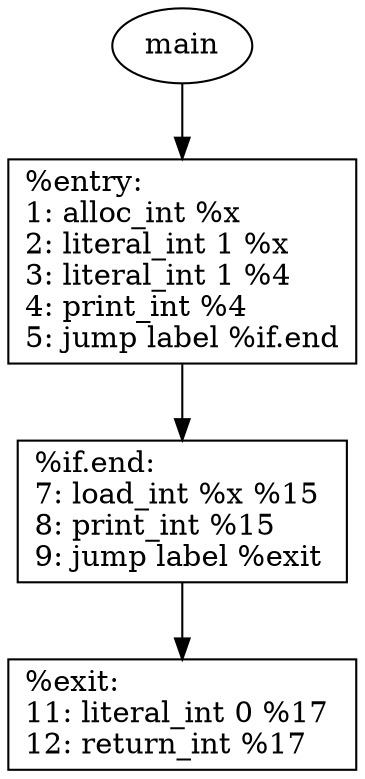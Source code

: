 digraph g {
	node [shape=record]
	main [shape=ellipse]
	main -> "%entry"
	"%entry" [label="{%entry:\l	1:   alloc_int %x \l	2:   literal_int 1 %x \l	3:   literal_int 1 %4 \l	4:   print_int %4 \l	5:   jump label %if.end\l	}"]
	"%entry" -> "%if.end"
	"%if.end" [label="{%if.end:\l	7:   load_int %x %15 \l	8:   print_int %15 \l	9:   jump label %exit\l	}"]
	"%if.end" -> "%exit"
	"%exit" [label="{%exit:\l	11:   literal_int 0 %17 \l	12:   return_int %17\l	}"]
}
